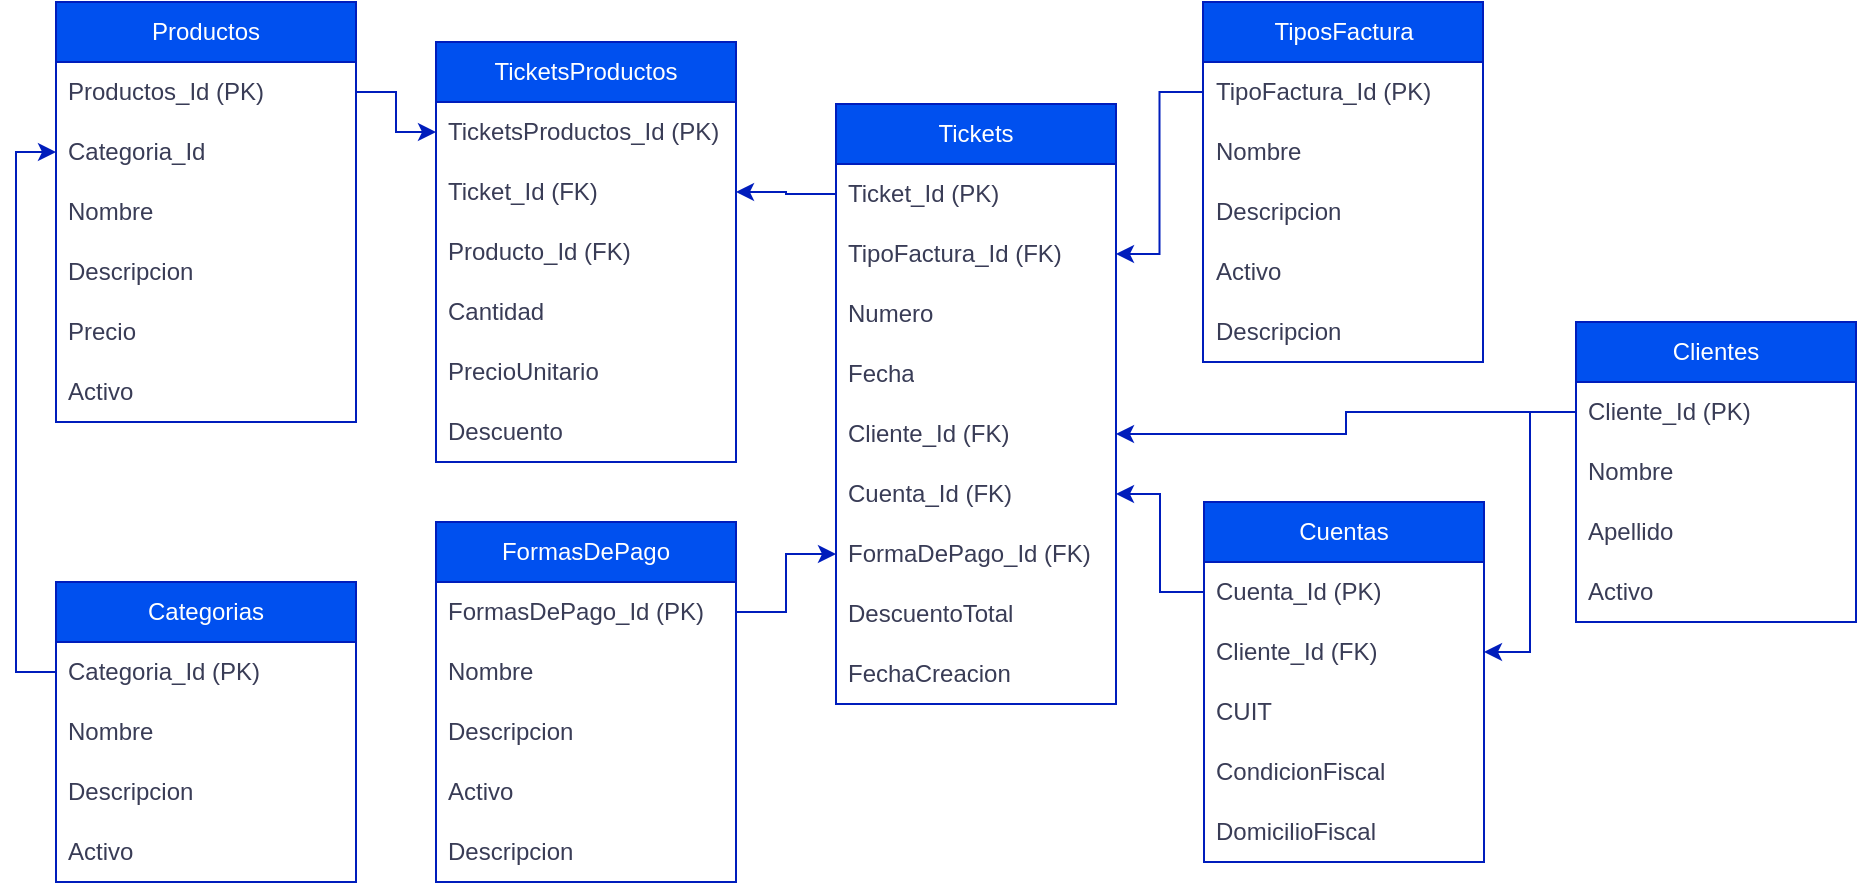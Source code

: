 <mxfile version="21.5.2">
  <diagram name="Página-1" id="npD4tG-wyClw380YjnTm">
    <mxGraphModel dx="1331" dy="602" grid="1" gridSize="10" guides="1" tooltips="1" connect="1" arrows="1" fold="1" page="1" pageScale="1" pageWidth="827" pageHeight="1169" math="0" shadow="0">
      <root>
        <mxCell id="0" />
        <mxCell id="1" parent="0" />
        <mxCell id="8pqbM3VbrS218knnvy2t-1" value="Tickets" style="swimlane;fontStyle=0;childLayout=stackLayout;horizontal=1;startSize=30;horizontalStack=0;resizeParent=1;resizeParentMax=0;resizeLast=0;collapsible=1;marginBottom=0;whiteSpace=wrap;html=1;strokeColor=#001DBC;fillColor=#0050ef;swimlaneFillColor=#FFFFFF;fontColor=#ffffff;" vertex="1" parent="1">
          <mxGeometry x="90" y="221" width="140" height="300" as="geometry" />
        </mxCell>
        <mxCell id="8pqbM3VbrS218knnvy2t-2" value="Ticket_Id (PK)" style="text;strokeColor=none;fillColor=none;align=left;verticalAlign=middle;spacingLeft=4;spacingRight=4;overflow=hidden;points=[[0,0.5],[1,0.5]];portConstraint=eastwest;rotatable=0;whiteSpace=wrap;html=1;fontColor=#393C56;" vertex="1" parent="8pqbM3VbrS218knnvy2t-1">
          <mxGeometry y="30" width="140" height="30" as="geometry" />
        </mxCell>
        <mxCell id="8pqbM3VbrS218knnvy2t-8" value="TipoFactura_Id (FK)" style="text;strokeColor=none;fillColor=none;align=left;verticalAlign=middle;spacingLeft=4;spacingRight=4;overflow=hidden;points=[[0,0.5],[1,0.5]];portConstraint=eastwest;rotatable=0;whiteSpace=wrap;html=1;fontColor=#393C56;" vertex="1" parent="8pqbM3VbrS218knnvy2t-1">
          <mxGeometry y="60" width="140" height="30" as="geometry" />
        </mxCell>
        <mxCell id="8pqbM3VbrS218knnvy2t-3" value="Numero" style="text;strokeColor=none;fillColor=none;align=left;verticalAlign=middle;spacingLeft=4;spacingRight=4;overflow=hidden;points=[[0,0.5],[1,0.5]];portConstraint=eastwest;rotatable=0;whiteSpace=wrap;html=1;fontColor=#393C56;" vertex="1" parent="8pqbM3VbrS218knnvy2t-1">
          <mxGeometry y="90" width="140" height="30" as="geometry" />
        </mxCell>
        <mxCell id="8pqbM3VbrS218knnvy2t-4" value="Fecha" style="text;strokeColor=none;fillColor=none;align=left;verticalAlign=middle;spacingLeft=4;spacingRight=4;overflow=hidden;points=[[0,0.5],[1,0.5]];portConstraint=eastwest;rotatable=0;whiteSpace=wrap;html=1;fontColor=#393C56;" vertex="1" parent="8pqbM3VbrS218knnvy2t-1">
          <mxGeometry y="120" width="140" height="30" as="geometry" />
        </mxCell>
        <mxCell id="8pqbM3VbrS218knnvy2t-5" value="Cliente_Id (FK)" style="text;strokeColor=none;fillColor=none;align=left;verticalAlign=middle;spacingLeft=4;spacingRight=4;overflow=hidden;points=[[0,0.5],[1,0.5]];portConstraint=eastwest;rotatable=0;whiteSpace=wrap;html=1;fontColor=#393C56;" vertex="1" parent="8pqbM3VbrS218knnvy2t-1">
          <mxGeometry y="150" width="140" height="30" as="geometry" />
        </mxCell>
        <mxCell id="8pqbM3VbrS218knnvy2t-7" value="Cuenta_Id (FK)" style="text;strokeColor=none;fillColor=none;align=left;verticalAlign=middle;spacingLeft=4;spacingRight=4;overflow=hidden;points=[[0,0.5],[1,0.5]];portConstraint=eastwest;rotatable=0;whiteSpace=wrap;html=1;fontColor=#393C56;" vertex="1" parent="8pqbM3VbrS218knnvy2t-1">
          <mxGeometry y="180" width="140" height="30" as="geometry" />
        </mxCell>
        <mxCell id="8pqbM3VbrS218knnvy2t-6" value="FormaDePago_Id (FK)" style="text;strokeColor=none;fillColor=none;align=left;verticalAlign=middle;spacingLeft=4;spacingRight=4;overflow=hidden;points=[[0,0.5],[1,0.5]];portConstraint=eastwest;rotatable=0;whiteSpace=wrap;html=1;fontColor=#393C56;" vertex="1" parent="8pqbM3VbrS218knnvy2t-1">
          <mxGeometry y="210" width="140" height="30" as="geometry" />
        </mxCell>
        <mxCell id="8pqbM3VbrS218knnvy2t-9" value="DescuentoTotal" style="text;strokeColor=none;fillColor=none;align=left;verticalAlign=middle;spacingLeft=4;spacingRight=4;overflow=hidden;points=[[0,0.5],[1,0.5]];portConstraint=eastwest;rotatable=0;whiteSpace=wrap;html=1;fontColor=#393C56;" vertex="1" parent="8pqbM3VbrS218knnvy2t-1">
          <mxGeometry y="240" width="140" height="30" as="geometry" />
        </mxCell>
        <mxCell id="8pqbM3VbrS218knnvy2t-16" value="FechaCreacion" style="text;strokeColor=none;fillColor=none;align=left;verticalAlign=middle;spacingLeft=4;spacingRight=4;overflow=hidden;points=[[0,0.5],[1,0.5]];portConstraint=eastwest;rotatable=0;whiteSpace=wrap;html=1;fontColor=#393C56;" vertex="1" parent="8pqbM3VbrS218knnvy2t-1">
          <mxGeometry y="270" width="140" height="30" as="geometry" />
        </mxCell>
        <mxCell id="8pqbM3VbrS218knnvy2t-67" style="edgeStyle=orthogonalEdgeStyle;rounded=0;orthogonalLoop=1;jettySize=auto;html=1;exitX=1;exitY=0.5;exitDx=0;exitDy=0;strokeColor=#E07A5F;fontColor=#393C56;fillColor=#F2CC8F;" edge="1" parent="8pqbM3VbrS218knnvy2t-1" source="8pqbM3VbrS218knnvy2t-5" target="8pqbM3VbrS218knnvy2t-5">
          <mxGeometry relative="1" as="geometry" />
        </mxCell>
        <mxCell id="8pqbM3VbrS218knnvy2t-10" value="TiposFactura" style="swimlane;fontStyle=0;childLayout=stackLayout;horizontal=1;startSize=30;horizontalStack=0;resizeParent=1;resizeParentMax=0;resizeLast=0;collapsible=1;marginBottom=0;whiteSpace=wrap;html=1;strokeColor=#001DBC;fontColor=#ffffff;fillColor=#0050ef;swimlaneFillColor=#FFFFFF;" vertex="1" parent="1">
          <mxGeometry x="273.5" y="170" width="140" height="180" as="geometry" />
        </mxCell>
        <mxCell id="8pqbM3VbrS218knnvy2t-11" value="TipoFactura_Id (PK)" style="text;strokeColor=none;fillColor=none;align=left;verticalAlign=middle;spacingLeft=4;spacingRight=4;overflow=hidden;points=[[0,0.5],[1,0.5]];portConstraint=eastwest;rotatable=0;whiteSpace=wrap;html=1;fontColor=#393C56;" vertex="1" parent="8pqbM3VbrS218knnvy2t-10">
          <mxGeometry y="30" width="140" height="30" as="geometry" />
        </mxCell>
        <mxCell id="8pqbM3VbrS218knnvy2t-12" value="Nombre" style="text;strokeColor=none;fillColor=none;align=left;verticalAlign=middle;spacingLeft=4;spacingRight=4;overflow=hidden;points=[[0,0.5],[1,0.5]];portConstraint=eastwest;rotatable=0;whiteSpace=wrap;html=1;fontColor=#393C56;" vertex="1" parent="8pqbM3VbrS218knnvy2t-10">
          <mxGeometry y="60" width="140" height="30" as="geometry" />
        </mxCell>
        <mxCell id="8pqbM3VbrS218knnvy2t-13" value="Descripcion" style="text;strokeColor=none;fillColor=none;align=left;verticalAlign=middle;spacingLeft=4;spacingRight=4;overflow=hidden;points=[[0,0.5],[1,0.5]];portConstraint=eastwest;rotatable=0;whiteSpace=wrap;html=1;fontColor=#393C56;" vertex="1" parent="8pqbM3VbrS218knnvy2t-10">
          <mxGeometry y="90" width="140" height="30" as="geometry" />
        </mxCell>
        <mxCell id="8pqbM3VbrS218knnvy2t-14" value="Activo" style="text;strokeColor=none;fillColor=none;align=left;verticalAlign=middle;spacingLeft=4;spacingRight=4;overflow=hidden;points=[[0,0.5],[1,0.5]];portConstraint=eastwest;rotatable=0;whiteSpace=wrap;html=1;fontColor=#393C56;" vertex="1" parent="8pqbM3VbrS218knnvy2t-10">
          <mxGeometry y="120" width="140" height="30" as="geometry" />
        </mxCell>
        <mxCell id="8pqbM3VbrS218knnvy2t-15" value="Descripcion" style="text;strokeColor=none;fillColor=none;align=left;verticalAlign=middle;spacingLeft=4;spacingRight=4;overflow=hidden;points=[[0,0.5],[1,0.5]];portConstraint=eastwest;rotatable=0;whiteSpace=wrap;html=1;fontColor=#393C56;" vertex="1" parent="8pqbM3VbrS218knnvy2t-10">
          <mxGeometry y="150" width="140" height="30" as="geometry" />
        </mxCell>
        <mxCell id="8pqbM3VbrS218knnvy2t-17" style="edgeStyle=orthogonalEdgeStyle;rounded=0;orthogonalLoop=1;jettySize=auto;html=1;entryX=1;entryY=0.5;entryDx=0;entryDy=0;strokeColor=#001DBC;fontColor=#393C56;fillColor=#0050ef;" edge="1" parent="1" source="8pqbM3VbrS218knnvy2t-11" target="8pqbM3VbrS218knnvy2t-8">
          <mxGeometry relative="1" as="geometry" />
        </mxCell>
        <mxCell id="8pqbM3VbrS218knnvy2t-18" value="Clientes" style="swimlane;fontStyle=0;childLayout=stackLayout;horizontal=1;startSize=30;horizontalStack=0;resizeParent=1;resizeParentMax=0;resizeLast=0;collapsible=1;marginBottom=0;whiteSpace=wrap;html=1;strokeColor=#001DBC;fontColor=#ffffff;fillColor=#0050ef;swimlaneFillColor=#FFFFFF;" vertex="1" parent="1">
          <mxGeometry x="460" y="330" width="140" height="150" as="geometry" />
        </mxCell>
        <mxCell id="8pqbM3VbrS218knnvy2t-19" value="Cliente_Id (PK)" style="text;strokeColor=none;fillColor=none;align=left;verticalAlign=middle;spacingLeft=4;spacingRight=4;overflow=hidden;points=[[0,0.5],[1,0.5]];portConstraint=eastwest;rotatable=0;whiteSpace=wrap;html=1;fontColor=#393C56;" vertex="1" parent="8pqbM3VbrS218knnvy2t-18">
          <mxGeometry y="30" width="140" height="30" as="geometry" />
        </mxCell>
        <mxCell id="8pqbM3VbrS218knnvy2t-20" value="Nombre" style="text;strokeColor=none;fillColor=none;align=left;verticalAlign=middle;spacingLeft=4;spacingRight=4;overflow=hidden;points=[[0,0.5],[1,0.5]];portConstraint=eastwest;rotatable=0;whiteSpace=wrap;html=1;fontColor=#393C56;" vertex="1" parent="8pqbM3VbrS218knnvy2t-18">
          <mxGeometry y="60" width="140" height="30" as="geometry" />
        </mxCell>
        <mxCell id="8pqbM3VbrS218knnvy2t-21" value="Apellido" style="text;strokeColor=none;fillColor=none;align=left;verticalAlign=middle;spacingLeft=4;spacingRight=4;overflow=hidden;points=[[0,0.5],[1,0.5]];portConstraint=eastwest;rotatable=0;whiteSpace=wrap;html=1;fontColor=#393C56;" vertex="1" parent="8pqbM3VbrS218knnvy2t-18">
          <mxGeometry y="90" width="140" height="30" as="geometry" />
        </mxCell>
        <mxCell id="8pqbM3VbrS218knnvy2t-22" value="Activo" style="text;strokeColor=none;fillColor=none;align=left;verticalAlign=middle;spacingLeft=4;spacingRight=4;overflow=hidden;points=[[0,0.5],[1,0.5]];portConstraint=eastwest;rotatable=0;whiteSpace=wrap;html=1;fontColor=#393C56;" vertex="1" parent="8pqbM3VbrS218knnvy2t-18">
          <mxGeometry y="120" width="140" height="30" as="geometry" />
        </mxCell>
        <mxCell id="8pqbM3VbrS218knnvy2t-26" value="Cuentas" style="swimlane;fontStyle=0;childLayout=stackLayout;horizontal=1;startSize=30;horizontalStack=0;resizeParent=1;resizeParentMax=0;resizeLast=0;collapsible=1;marginBottom=0;whiteSpace=wrap;html=1;strokeColor=#001DBC;fontColor=#ffffff;fillColor=#0050ef;swimlaneFillColor=#FFFFFF;" vertex="1" parent="1">
          <mxGeometry x="274" y="420" width="140" height="180" as="geometry" />
        </mxCell>
        <mxCell id="8pqbM3VbrS218knnvy2t-27" value="Cuenta_Id (PK)" style="text;strokeColor=none;fillColor=none;align=left;verticalAlign=middle;spacingLeft=4;spacingRight=4;overflow=hidden;points=[[0,0.5],[1,0.5]];portConstraint=eastwest;rotatable=0;whiteSpace=wrap;html=1;fontColor=#393C56;" vertex="1" parent="8pqbM3VbrS218knnvy2t-26">
          <mxGeometry y="30" width="140" height="30" as="geometry" />
        </mxCell>
        <mxCell id="8pqbM3VbrS218knnvy2t-28" value="Cliente_Id (FK)" style="text;strokeColor=none;fillColor=none;align=left;verticalAlign=middle;spacingLeft=4;spacingRight=4;overflow=hidden;points=[[0,0.5],[1,0.5]];portConstraint=eastwest;rotatable=0;whiteSpace=wrap;html=1;fontColor=#393C56;" vertex="1" parent="8pqbM3VbrS218knnvy2t-26">
          <mxGeometry y="60" width="140" height="30" as="geometry" />
        </mxCell>
        <mxCell id="8pqbM3VbrS218knnvy2t-29" value="CUIT" style="text;strokeColor=none;fillColor=none;align=left;verticalAlign=middle;spacingLeft=4;spacingRight=4;overflow=hidden;points=[[0,0.5],[1,0.5]];portConstraint=eastwest;rotatable=0;whiteSpace=wrap;html=1;fontColor=#393C56;" vertex="1" parent="8pqbM3VbrS218knnvy2t-26">
          <mxGeometry y="90" width="140" height="30" as="geometry" />
        </mxCell>
        <mxCell id="8pqbM3VbrS218knnvy2t-30" value="CondicionFiscal" style="text;strokeColor=none;fillColor=none;align=left;verticalAlign=middle;spacingLeft=4;spacingRight=4;overflow=hidden;points=[[0,0.5],[1,0.5]];portConstraint=eastwest;rotatable=0;whiteSpace=wrap;html=1;fontColor=#393C56;" vertex="1" parent="8pqbM3VbrS218knnvy2t-26">
          <mxGeometry y="120" width="140" height="30" as="geometry" />
        </mxCell>
        <mxCell id="8pqbM3VbrS218knnvy2t-31" value="DomicilioFiscal" style="text;strokeColor=none;fillColor=none;align=left;verticalAlign=middle;spacingLeft=4;spacingRight=4;overflow=hidden;points=[[0,0.5],[1,0.5]];portConstraint=eastwest;rotatable=0;whiteSpace=wrap;html=1;fontColor=#393C56;" vertex="1" parent="8pqbM3VbrS218knnvy2t-26">
          <mxGeometry y="150" width="140" height="30" as="geometry" />
        </mxCell>
        <mxCell id="8pqbM3VbrS218knnvy2t-33" style="edgeStyle=orthogonalEdgeStyle;rounded=0;orthogonalLoop=1;jettySize=auto;html=1;strokeColor=#001DBC;fontColor=#393C56;fillColor=#0050ef;" edge="1" parent="1" source="8pqbM3VbrS218knnvy2t-27" target="8pqbM3VbrS218knnvy2t-7">
          <mxGeometry relative="1" as="geometry">
            <mxPoint x="230" y="416" as="targetPoint" />
          </mxGeometry>
        </mxCell>
        <mxCell id="8pqbM3VbrS218knnvy2t-34" value="FormasDePago" style="swimlane;fontStyle=0;childLayout=stackLayout;horizontal=1;startSize=30;horizontalStack=0;resizeParent=1;resizeParentMax=0;resizeLast=0;collapsible=1;marginBottom=0;whiteSpace=wrap;html=1;strokeColor=#001DBC;fontColor=#ffffff;fillColor=#0050ef;swimlaneFillColor=#FFFFFF;" vertex="1" parent="1">
          <mxGeometry x="-110" y="430" width="150" height="180" as="geometry" />
        </mxCell>
        <mxCell id="8pqbM3VbrS218knnvy2t-35" value="FormasDePago_Id (PK)" style="text;strokeColor=none;fillColor=none;align=left;verticalAlign=middle;spacingLeft=4;spacingRight=4;overflow=hidden;points=[[0,0.5],[1,0.5]];portConstraint=eastwest;rotatable=0;whiteSpace=wrap;html=1;fontColor=#393C56;" vertex="1" parent="8pqbM3VbrS218knnvy2t-34">
          <mxGeometry y="30" width="150" height="30" as="geometry" />
        </mxCell>
        <mxCell id="8pqbM3VbrS218knnvy2t-36" value="Nombre" style="text;strokeColor=none;fillColor=none;align=left;verticalAlign=middle;spacingLeft=4;spacingRight=4;overflow=hidden;points=[[0,0.5],[1,0.5]];portConstraint=eastwest;rotatable=0;whiteSpace=wrap;html=1;fontColor=#393C56;" vertex="1" parent="8pqbM3VbrS218knnvy2t-34">
          <mxGeometry y="60" width="150" height="30" as="geometry" />
        </mxCell>
        <mxCell id="8pqbM3VbrS218knnvy2t-37" value="Descripcion" style="text;strokeColor=none;fillColor=none;align=left;verticalAlign=middle;spacingLeft=4;spacingRight=4;overflow=hidden;points=[[0,0.5],[1,0.5]];portConstraint=eastwest;rotatable=0;whiteSpace=wrap;html=1;fontColor=#393C56;" vertex="1" parent="8pqbM3VbrS218knnvy2t-34">
          <mxGeometry y="90" width="150" height="30" as="geometry" />
        </mxCell>
        <mxCell id="8pqbM3VbrS218knnvy2t-38" value="Activo" style="text;strokeColor=none;fillColor=none;align=left;verticalAlign=middle;spacingLeft=4;spacingRight=4;overflow=hidden;points=[[0,0.5],[1,0.5]];portConstraint=eastwest;rotatable=0;whiteSpace=wrap;html=1;fontColor=#393C56;" vertex="1" parent="8pqbM3VbrS218knnvy2t-34">
          <mxGeometry y="120" width="150" height="30" as="geometry" />
        </mxCell>
        <mxCell id="8pqbM3VbrS218knnvy2t-39" value="Descripcion" style="text;strokeColor=none;fillColor=none;align=left;verticalAlign=middle;spacingLeft=4;spacingRight=4;overflow=hidden;points=[[0,0.5],[1,0.5]];portConstraint=eastwest;rotatable=0;whiteSpace=wrap;html=1;fontColor=#393C56;" vertex="1" parent="8pqbM3VbrS218knnvy2t-34">
          <mxGeometry y="150" width="150" height="30" as="geometry" />
        </mxCell>
        <mxCell id="8pqbM3VbrS218knnvy2t-40" style="edgeStyle=orthogonalEdgeStyle;rounded=0;orthogonalLoop=1;jettySize=auto;html=1;strokeColor=#001DBC;fontColor=#393C56;fillColor=#0050ef;" edge="1" parent="1" source="8pqbM3VbrS218knnvy2t-35" target="8pqbM3VbrS218knnvy2t-6">
          <mxGeometry relative="1" as="geometry" />
        </mxCell>
        <mxCell id="8pqbM3VbrS218knnvy2t-41" value="TicketsProductos" style="swimlane;fontStyle=0;childLayout=stackLayout;horizontal=1;startSize=30;horizontalStack=0;resizeParent=1;resizeParentMax=0;resizeLast=0;collapsible=1;marginBottom=0;whiteSpace=wrap;html=1;strokeColor=#001DBC;fontColor=#ffffff;fillColor=#0050ef;swimlaneFillColor=#FFFFFF;" vertex="1" parent="1">
          <mxGeometry x="-110" y="190" width="150" height="210" as="geometry" />
        </mxCell>
        <mxCell id="8pqbM3VbrS218knnvy2t-42" value="TicketsProductos_Id (PK)" style="text;strokeColor=none;fillColor=none;align=left;verticalAlign=middle;spacingLeft=4;spacingRight=4;overflow=hidden;points=[[0,0.5],[1,0.5]];portConstraint=eastwest;rotatable=0;whiteSpace=wrap;html=1;fontColor=#393C56;" vertex="1" parent="8pqbM3VbrS218knnvy2t-41">
          <mxGeometry y="30" width="150" height="30" as="geometry" />
        </mxCell>
        <mxCell id="8pqbM3VbrS218knnvy2t-43" value="Ticket_Id (FK)" style="text;strokeColor=none;fillColor=none;align=left;verticalAlign=middle;spacingLeft=4;spacingRight=4;overflow=hidden;points=[[0,0.5],[1,0.5]];portConstraint=eastwest;rotatable=0;whiteSpace=wrap;html=1;fontColor=#393C56;" vertex="1" parent="8pqbM3VbrS218knnvy2t-41">
          <mxGeometry y="60" width="150" height="30" as="geometry" />
        </mxCell>
        <mxCell id="8pqbM3VbrS218knnvy2t-44" value="Producto_Id (FK)" style="text;strokeColor=none;fillColor=none;align=left;verticalAlign=middle;spacingLeft=4;spacingRight=4;overflow=hidden;points=[[0,0.5],[1,0.5]];portConstraint=eastwest;rotatable=0;whiteSpace=wrap;html=1;fontColor=#393C56;" vertex="1" parent="8pqbM3VbrS218knnvy2t-41">
          <mxGeometry y="90" width="150" height="30" as="geometry" />
        </mxCell>
        <mxCell id="8pqbM3VbrS218knnvy2t-45" value="Cantidad" style="text;strokeColor=none;fillColor=none;align=left;verticalAlign=middle;spacingLeft=4;spacingRight=4;overflow=hidden;points=[[0,0.5],[1,0.5]];portConstraint=eastwest;rotatable=0;whiteSpace=wrap;html=1;fontColor=#393C56;" vertex="1" parent="8pqbM3VbrS218knnvy2t-41">
          <mxGeometry y="120" width="150" height="30" as="geometry" />
        </mxCell>
        <mxCell id="8pqbM3VbrS218knnvy2t-46" value="PrecioUnitario" style="text;strokeColor=none;fillColor=none;align=left;verticalAlign=middle;spacingLeft=4;spacingRight=4;overflow=hidden;points=[[0,0.5],[1,0.5]];portConstraint=eastwest;rotatable=0;whiteSpace=wrap;html=1;fontColor=#393C56;" vertex="1" parent="8pqbM3VbrS218knnvy2t-41">
          <mxGeometry y="150" width="150" height="30" as="geometry" />
        </mxCell>
        <mxCell id="8pqbM3VbrS218knnvy2t-49" value="Descuento" style="text;strokeColor=none;fillColor=none;align=left;verticalAlign=middle;spacingLeft=4;spacingRight=4;overflow=hidden;points=[[0,0.5],[1,0.5]];portConstraint=eastwest;rotatable=0;whiteSpace=wrap;html=1;fontColor=#393C56;" vertex="1" parent="8pqbM3VbrS218knnvy2t-41">
          <mxGeometry y="180" width="150" height="30" as="geometry" />
        </mxCell>
        <mxCell id="8pqbM3VbrS218knnvy2t-48" style="edgeStyle=orthogonalEdgeStyle;rounded=0;orthogonalLoop=1;jettySize=auto;html=1;entryX=1;entryY=0.5;entryDx=0;entryDy=0;strokeColor=#001DBC;fontColor=#393C56;fillColor=#0050ef;" edge="1" parent="1" source="8pqbM3VbrS218knnvy2t-2" target="8pqbM3VbrS218knnvy2t-43">
          <mxGeometry relative="1" as="geometry" />
        </mxCell>
        <mxCell id="8pqbM3VbrS218knnvy2t-50" value="Productos" style="swimlane;fontStyle=0;childLayout=stackLayout;horizontal=1;startSize=30;horizontalStack=0;resizeParent=1;resizeParentMax=0;resizeLast=0;collapsible=1;marginBottom=0;whiteSpace=wrap;html=1;strokeColor=#001DBC;fontColor=#ffffff;fillColor=#0050ef;swimlaneFillColor=#FFFFFF;" vertex="1" parent="1">
          <mxGeometry x="-300" y="170" width="150" height="210" as="geometry" />
        </mxCell>
        <mxCell id="8pqbM3VbrS218knnvy2t-51" value="Productos_Id (PK)" style="text;strokeColor=none;fillColor=none;align=left;verticalAlign=middle;spacingLeft=4;spacingRight=4;overflow=hidden;points=[[0,0.5],[1,0.5]];portConstraint=eastwest;rotatable=0;whiteSpace=wrap;html=1;fontColor=#393C56;" vertex="1" parent="8pqbM3VbrS218knnvy2t-50">
          <mxGeometry y="30" width="150" height="30" as="geometry" />
        </mxCell>
        <mxCell id="8pqbM3VbrS218knnvy2t-52" value="Categoria_Id" style="text;strokeColor=none;fillColor=none;align=left;verticalAlign=middle;spacingLeft=4;spacingRight=4;overflow=hidden;points=[[0,0.5],[1,0.5]];portConstraint=eastwest;rotatable=0;whiteSpace=wrap;html=1;fontColor=#393C56;" vertex="1" parent="8pqbM3VbrS218knnvy2t-50">
          <mxGeometry y="60" width="150" height="30" as="geometry" />
        </mxCell>
        <mxCell id="8pqbM3VbrS218knnvy2t-53" value="Nombre" style="text;strokeColor=none;fillColor=none;align=left;verticalAlign=middle;spacingLeft=4;spacingRight=4;overflow=hidden;points=[[0,0.5],[1,0.5]];portConstraint=eastwest;rotatable=0;whiteSpace=wrap;html=1;fontColor=#393C56;" vertex="1" parent="8pqbM3VbrS218knnvy2t-50">
          <mxGeometry y="90" width="150" height="30" as="geometry" />
        </mxCell>
        <mxCell id="8pqbM3VbrS218knnvy2t-54" value="Descripcion" style="text;strokeColor=none;fillColor=none;align=left;verticalAlign=middle;spacingLeft=4;spacingRight=4;overflow=hidden;points=[[0,0.5],[1,0.5]];portConstraint=eastwest;rotatable=0;whiteSpace=wrap;html=1;fontColor=#393C56;" vertex="1" parent="8pqbM3VbrS218knnvy2t-50">
          <mxGeometry y="120" width="150" height="30" as="geometry" />
        </mxCell>
        <mxCell id="8pqbM3VbrS218knnvy2t-55" value="Precio" style="text;strokeColor=none;fillColor=none;align=left;verticalAlign=middle;spacingLeft=4;spacingRight=4;overflow=hidden;points=[[0,0.5],[1,0.5]];portConstraint=eastwest;rotatable=0;whiteSpace=wrap;html=1;fontColor=#393C56;" vertex="1" parent="8pqbM3VbrS218knnvy2t-50">
          <mxGeometry y="150" width="150" height="30" as="geometry" />
        </mxCell>
        <mxCell id="8pqbM3VbrS218knnvy2t-56" value="Activo" style="text;strokeColor=none;fillColor=none;align=left;verticalAlign=middle;spacingLeft=4;spacingRight=4;overflow=hidden;points=[[0,0.5],[1,0.5]];portConstraint=eastwest;rotatable=0;whiteSpace=wrap;html=1;fontColor=#393C56;" vertex="1" parent="8pqbM3VbrS218knnvy2t-50">
          <mxGeometry y="180" width="150" height="30" as="geometry" />
        </mxCell>
        <mxCell id="8pqbM3VbrS218knnvy2t-57" value="Categorias" style="swimlane;fontStyle=0;childLayout=stackLayout;horizontal=1;startSize=30;horizontalStack=0;resizeParent=1;resizeParentMax=0;resizeLast=0;collapsible=1;marginBottom=0;whiteSpace=wrap;html=1;strokeColor=#001DBC;fontColor=#ffffff;fillColor=#0050ef;swimlaneFillColor=#FFFFFF;" vertex="1" parent="1">
          <mxGeometry x="-300" y="460" width="150" height="150" as="geometry" />
        </mxCell>
        <mxCell id="8pqbM3VbrS218knnvy2t-58" value="Categoria_Id (PK)" style="text;strokeColor=none;fillColor=none;align=left;verticalAlign=middle;spacingLeft=4;spacingRight=4;overflow=hidden;points=[[0,0.5],[1,0.5]];portConstraint=eastwest;rotatable=0;whiteSpace=wrap;html=1;fontColor=#393C56;" vertex="1" parent="8pqbM3VbrS218knnvy2t-57">
          <mxGeometry y="30" width="150" height="30" as="geometry" />
        </mxCell>
        <mxCell id="8pqbM3VbrS218knnvy2t-59" value="Nombre" style="text;strokeColor=none;fillColor=none;align=left;verticalAlign=middle;spacingLeft=4;spacingRight=4;overflow=hidden;points=[[0,0.5],[1,0.5]];portConstraint=eastwest;rotatable=0;whiteSpace=wrap;html=1;fontColor=#393C56;" vertex="1" parent="8pqbM3VbrS218knnvy2t-57">
          <mxGeometry y="60" width="150" height="30" as="geometry" />
        </mxCell>
        <mxCell id="8pqbM3VbrS218knnvy2t-60" value="Descripcion" style="text;strokeColor=none;fillColor=none;align=left;verticalAlign=middle;spacingLeft=4;spacingRight=4;overflow=hidden;points=[[0,0.5],[1,0.5]];portConstraint=eastwest;rotatable=0;whiteSpace=wrap;html=1;fontColor=#393C56;" vertex="1" parent="8pqbM3VbrS218knnvy2t-57">
          <mxGeometry y="90" width="150" height="30" as="geometry" />
        </mxCell>
        <mxCell id="8pqbM3VbrS218knnvy2t-61" value="Activo" style="text;strokeColor=none;fillColor=none;align=left;verticalAlign=middle;spacingLeft=4;spacingRight=4;overflow=hidden;points=[[0,0.5],[1,0.5]];portConstraint=eastwest;rotatable=0;whiteSpace=wrap;html=1;fontColor=#393C56;" vertex="1" parent="8pqbM3VbrS218knnvy2t-57">
          <mxGeometry y="120" width="150" height="30" as="geometry" />
        </mxCell>
        <mxCell id="8pqbM3VbrS218knnvy2t-64" style="edgeStyle=orthogonalEdgeStyle;rounded=0;orthogonalLoop=1;jettySize=auto;html=1;entryX=0;entryY=0.5;entryDx=0;entryDy=0;strokeColor=#001DBC;fontColor=#393C56;fillColor=#0050ef;" edge="1" parent="1" source="8pqbM3VbrS218knnvy2t-58" target="8pqbM3VbrS218knnvy2t-52">
          <mxGeometry relative="1" as="geometry">
            <mxPoint x="-290" y="505" as="sourcePoint" />
            <Array as="points">
              <mxPoint x="-320" y="505" />
              <mxPoint x="-320" y="245" />
            </Array>
          </mxGeometry>
        </mxCell>
        <mxCell id="8pqbM3VbrS218knnvy2t-65" style="edgeStyle=orthogonalEdgeStyle;rounded=0;orthogonalLoop=1;jettySize=auto;html=1;entryX=0;entryY=0.5;entryDx=0;entryDy=0;strokeColor=#001DBC;fontColor=#393C56;fillColor=#0050ef;" edge="1" parent="1" source="8pqbM3VbrS218knnvy2t-51" target="8pqbM3VbrS218knnvy2t-42">
          <mxGeometry relative="1" as="geometry" />
        </mxCell>
        <mxCell id="8pqbM3VbrS218knnvy2t-66" style="edgeStyle=orthogonalEdgeStyle;rounded=0;orthogonalLoop=1;jettySize=auto;html=1;entryX=1;entryY=0.5;entryDx=0;entryDy=0;strokeColor=#001DBC;fontColor=#393C56;fillColor=#0050ef;" edge="1" parent="1" source="8pqbM3VbrS218knnvy2t-19" target="8pqbM3VbrS218knnvy2t-28">
          <mxGeometry relative="1" as="geometry" />
        </mxCell>
        <mxCell id="8pqbM3VbrS218knnvy2t-69" style="edgeStyle=orthogonalEdgeStyle;rounded=0;orthogonalLoop=1;jettySize=auto;html=1;strokeColor=#001DBC;fontColor=#393C56;fillColor=#0050ef;" edge="1" parent="1" source="8pqbM3VbrS218knnvy2t-19" target="8pqbM3VbrS218knnvy2t-5">
          <mxGeometry relative="1" as="geometry" />
        </mxCell>
      </root>
    </mxGraphModel>
  </diagram>
</mxfile>
